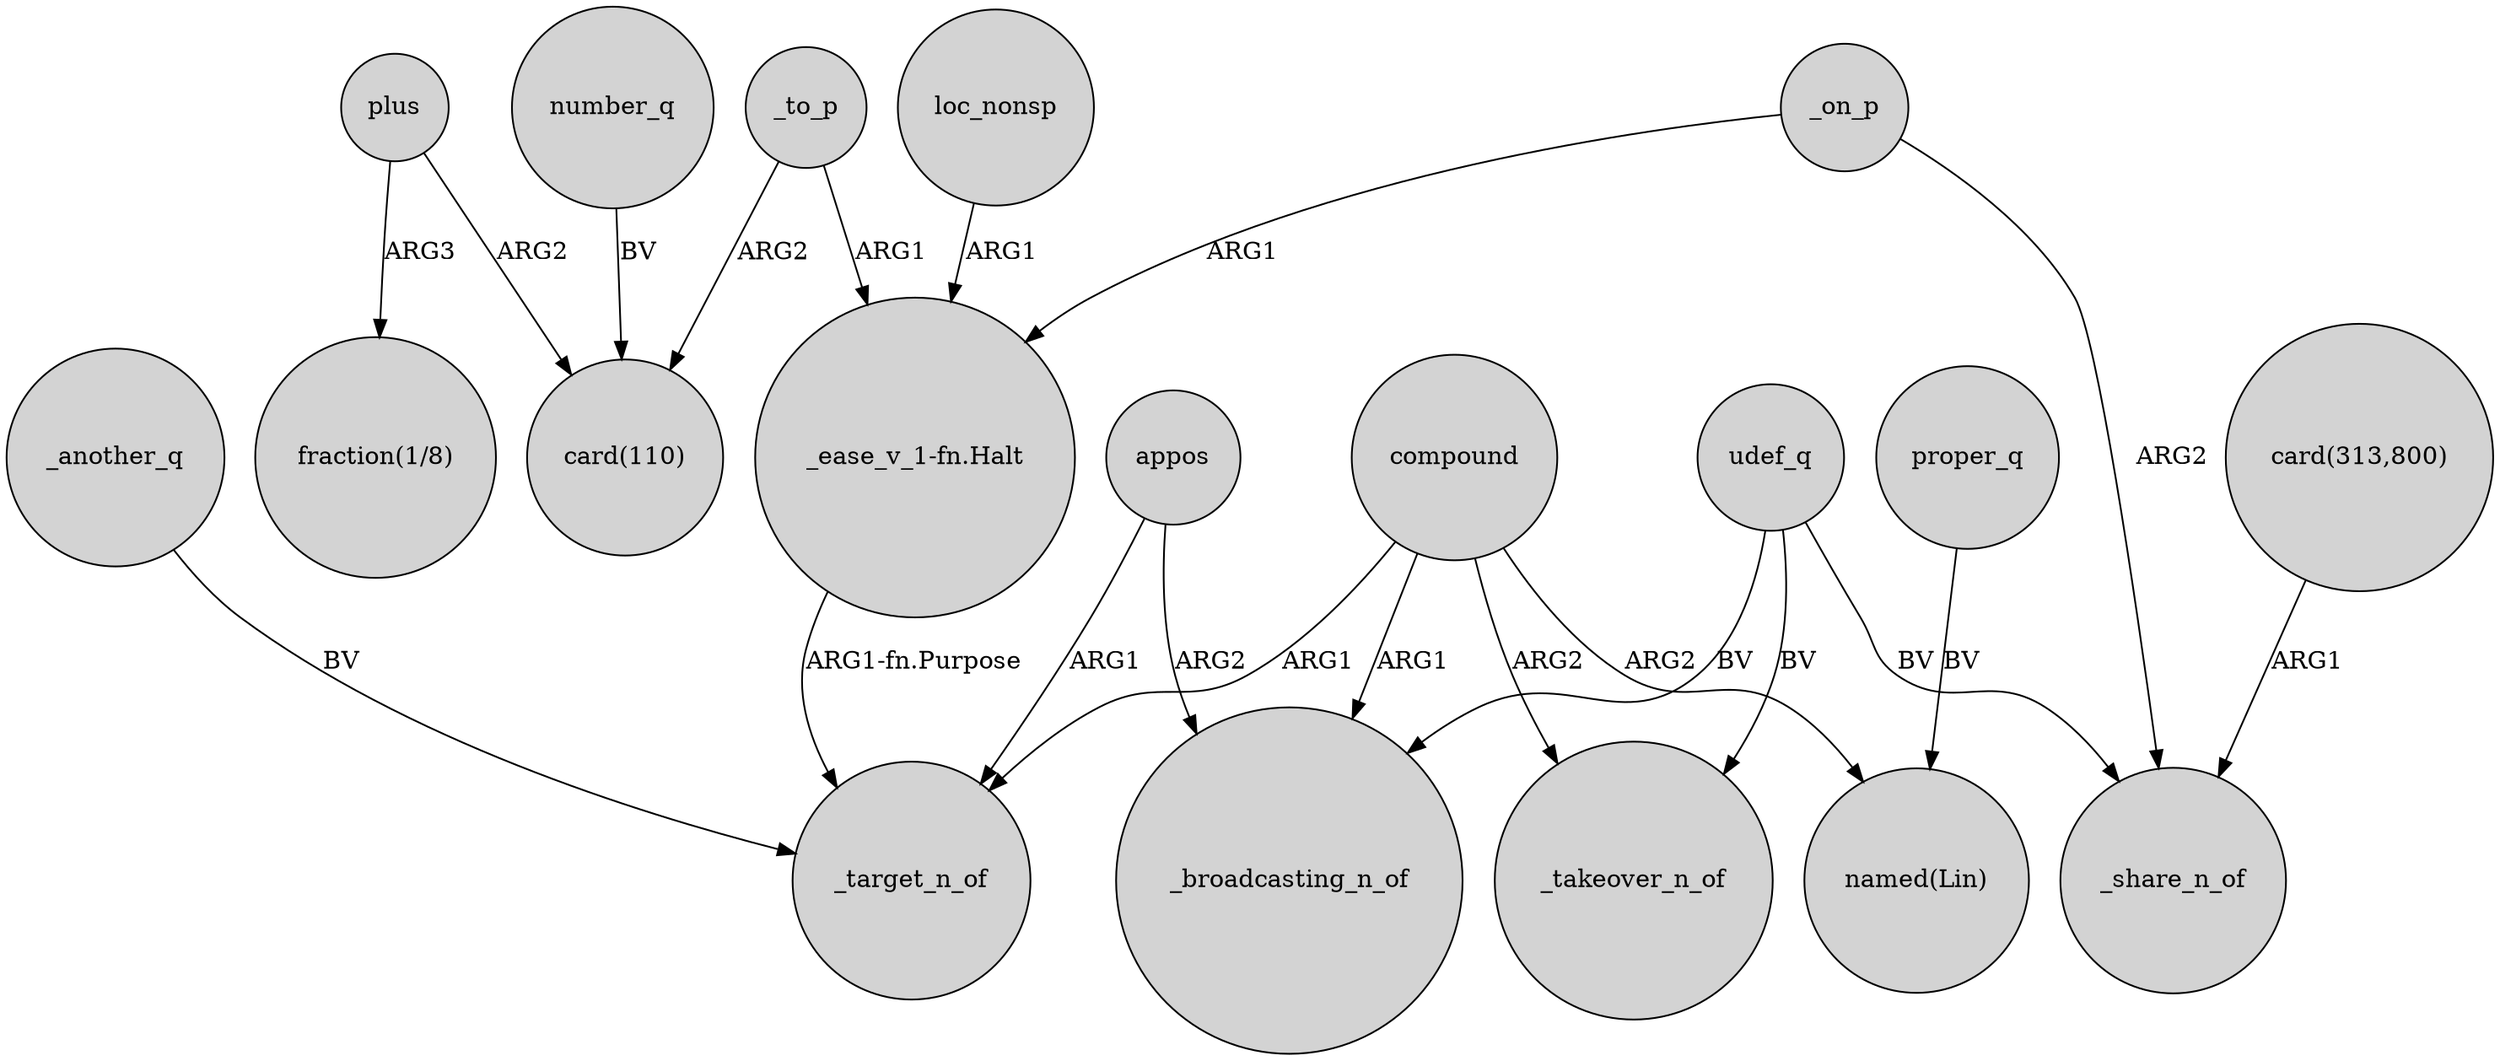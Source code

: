 digraph {
	node [shape=circle style=filled]
	compound -> _target_n_of [label=ARG1]
	_another_q -> _target_n_of [label=BV]
	udef_q -> _broadcasting_n_of [label=BV]
	_to_p -> "_ease_v_1-fn.Halt" [label=ARG1]
	plus -> "fraction(1/8)" [label=ARG3]
	proper_q -> "named(Lin)" [label=BV]
	number_q -> "card(110)" [label=BV]
	_on_p -> "_ease_v_1-fn.Halt" [label=ARG1]
	udef_q -> _takeover_n_of [label=BV]
	_to_p -> "card(110)" [label=ARG2]
	udef_q -> _share_n_of [label=BV]
	compound -> "named(Lin)" [label=ARG2]
	plus -> "card(110)" [label=ARG2]
	compound -> _broadcasting_n_of [label=ARG1]
	"_ease_v_1-fn.Halt" -> _target_n_of [label="ARG1-fn.Purpose"]
	"card(313,800)" -> _share_n_of [label=ARG1]
	compound -> _takeover_n_of [label=ARG2]
	appos -> _target_n_of [label=ARG1]
	appos -> _broadcasting_n_of [label=ARG2]
	loc_nonsp -> "_ease_v_1-fn.Halt" [label=ARG1]
	_on_p -> _share_n_of [label=ARG2]
}
